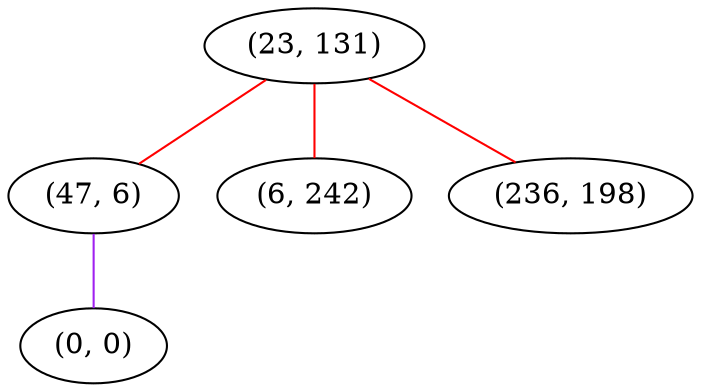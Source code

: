 graph "" {
"(23, 131)";
"(47, 6)";
"(6, 242)";
"(236, 198)";
"(0, 0)";
"(23, 131)" -- "(47, 6)"  [color=red, key=0, weight=1];
"(23, 131)" -- "(6, 242)"  [color=red, key=0, weight=1];
"(23, 131)" -- "(236, 198)"  [color=red, key=0, weight=1];
"(47, 6)" -- "(0, 0)"  [color=purple, key=0, weight=4];
}

